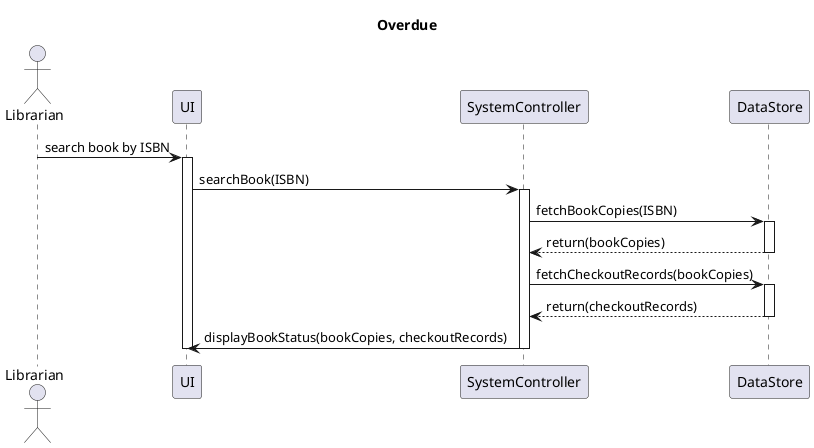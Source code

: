 @startuml "OverdueSequenceDiagram"

title Overdue

actor Librarian

participant UI
participant SystemController
participant DataStore

Librarian -> UI : search book by ISBN
activate UI

UI -> SystemController : searchBook(ISBN)
    activate SystemController

    SystemController -> DataStore : fetchBookCopies(ISBN)
    activate DataStore
        DataStore --> SystemController : return(bookCopies)
    deactivate DataStore

    SystemController -> DataStore : fetchCheckoutRecords(bookCopies)
    activate DataStore
        DataStore --> SystemController : return(checkoutRecords)
    deactivate DataStore

    SystemController -> UI : displayBookStatus(bookCopies, checkoutRecords)

    deactivate SystemController
deactivate UI

@enduml
